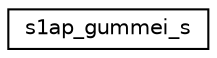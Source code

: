 digraph "Graphical Class Hierarchy"
{
 // LATEX_PDF_SIZE
  edge [fontname="Helvetica",fontsize="10",labelfontname="Helvetica",labelfontsize="10"];
  node [fontname="Helvetica",fontsize="10",shape=record];
  rankdir="LR";
  Node0 [label="s1ap_gummei_s",height=0.2,width=0.4,color="black", fillcolor="white", style="filled",URL="$structs1ap__gummei__s.html",tooltip=" "];
}
